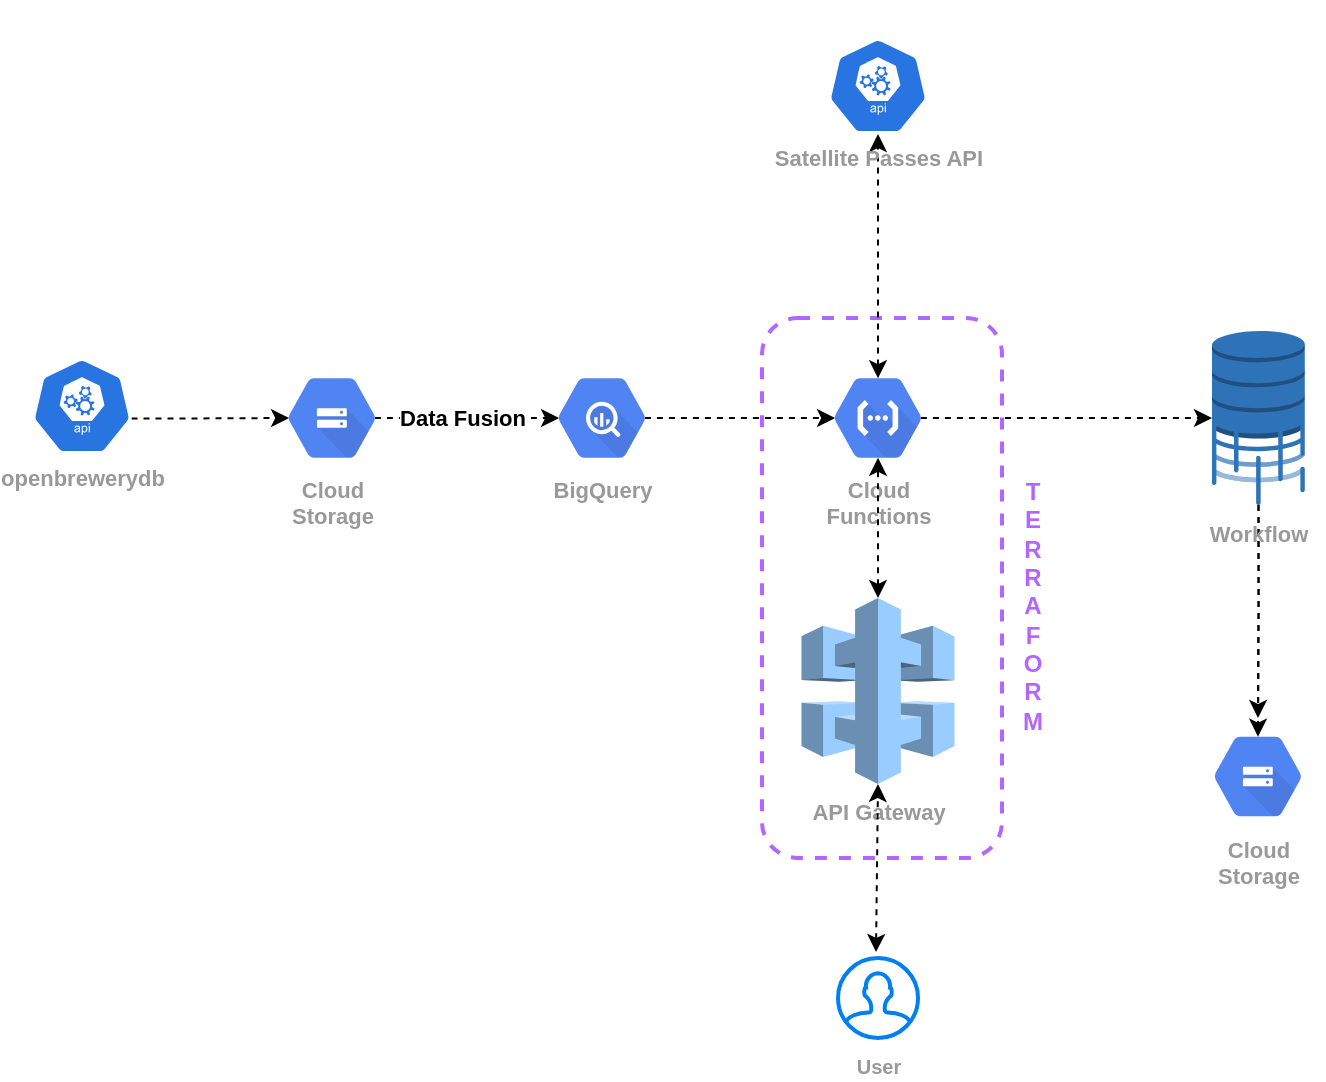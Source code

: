 <mxfile version="14.9.8" type="device"><diagram id="W_vaounntuOT5YM2tPMi" name="Page-1"><mxGraphModel dx="1422" dy="1862" grid="1" gridSize="10" guides="1" tooltips="1" connect="1" arrows="1" fold="1" page="1" pageScale="1" pageWidth="850" pageHeight="1100" math="0" shadow="0"><root><mxCell id="0"/><mxCell id="1" parent="0"/><mxCell id="XZ7YxCbAfXWVST3a3EzS-88" value="" style="rounded=1;whiteSpace=wrap;html=1;fillColor=none;dashed=1;strokeColor=#B266FF;strokeWidth=2;" vertex="1" parent="1"><mxGeometry x="505" y="-390" width="120" height="270" as="geometry"/></mxCell><mxCell id="XZ7YxCbAfXWVST3a3EzS-76" style="edgeStyle=orthogonalEdgeStyle;rounded=0;orthogonalLoop=1;jettySize=auto;html=1;exitX=0.825;exitY=0.5;exitDx=0;exitDy=0;exitPerimeter=0;entryX=0.175;entryY=0.5;entryDx=0;entryDy=0;entryPerimeter=0;dashed=1;" edge="1" parent="1" source="XZ7YxCbAfXWVST3a3EzS-72" target="XZ7YxCbAfXWVST3a3EzS-75"><mxGeometry relative="1" as="geometry"/></mxCell><mxCell id="XZ7YxCbAfXWVST3a3EzS-72" value="BigQuery" style="html=1;fillColor=#5184F3;strokeColor=none;verticalAlign=top;labelPosition=center;verticalLabelPosition=bottom;align=center;spacingTop=-6;fontSize=11;fontStyle=1;fontColor=#999999;shape=mxgraph.gcp2.hexIcon;prIcon=bigquery" vertex="1" parent="1"><mxGeometry x="392" y="-369.25" width="66" height="58.5" as="geometry"/></mxCell><mxCell id="XZ7YxCbAfXWVST3a3EzS-85" style="edgeStyle=orthogonalEdgeStyle;rounded=0;orthogonalLoop=1;jettySize=auto;html=1;exitX=0.825;exitY=0.5;exitDx=0;exitDy=0;exitPerimeter=0;entryX=0;entryY=0.5;entryDx=0;entryDy=0;entryPerimeter=0;dashed=1;" edge="1" parent="1" source="XZ7YxCbAfXWVST3a3EzS-75" target="XZ7YxCbAfXWVST3a3EzS-84"><mxGeometry relative="1" as="geometry"/></mxCell><mxCell id="XZ7YxCbAfXWVST3a3EzS-75" value="Cloud&#10;Functions" style="html=1;fillColor=#5184F3;strokeColor=none;verticalAlign=top;labelPosition=center;verticalLabelPosition=bottom;align=center;spacingTop=-6;fontSize=11;fontStyle=1;fontColor=#999999;shape=mxgraph.gcp2.hexIcon;prIcon=cloud_functions" vertex="1" parent="1"><mxGeometry x="530" y="-369.25" width="66" height="58.5" as="geometry"/></mxCell><mxCell id="XZ7YxCbAfXWVST3a3EzS-78" value="" style="endArrow=classic;startArrow=classic;html=1;dashed=1;entryX=0.5;entryY=1;entryDx=0;entryDy=0;entryPerimeter=0;exitX=0.5;exitY=0.16;exitDx=0;exitDy=0;exitPerimeter=0;" edge="1" parent="1" source="XZ7YxCbAfXWVST3a3EzS-75" target="XZ7YxCbAfXWVST3a3EzS-94"><mxGeometry width="50" height="50" relative="1" as="geometry"><mxPoint x="620" y="-70" as="sourcePoint"/><mxPoint x="563" y="-460" as="targetPoint"/></mxGeometry></mxCell><mxCell id="XZ7YxCbAfXWVST3a3EzS-79" value="&lt;b&gt;&lt;font color=&quot;#999999&quot; style=&quot;font-size: 11px&quot;&gt;API Gateway&lt;/font&gt;&lt;/b&gt;" style="outlineConnect=0;dashed=0;verticalLabelPosition=bottom;verticalAlign=top;align=center;html=1;shape=mxgraph.aws3.api_gateway;gradientColor=none;strokeColor=#000000;fillColor=#99CCFF;" vertex="1" parent="1"><mxGeometry x="524.75" y="-250" width="76.5" height="93" as="geometry"/></mxCell><mxCell id="XZ7YxCbAfXWVST3a3EzS-82" value="" style="endArrow=classic;startArrow=classic;html=1;dashed=1;entryX=0.5;entryY=1;entryDx=0;entryDy=0;entryPerimeter=0;exitX=0.475;exitY=-0.075;exitDx=0;exitDy=0;exitPerimeter=0;" edge="1" parent="1" source="XZ7YxCbAfXWVST3a3EzS-95" target="XZ7YxCbAfXWVST3a3EzS-79"><mxGeometry width="50" height="50" relative="1" as="geometry"><mxPoint x="563" y="-70" as="sourcePoint"/><mxPoint x="800" y="-80" as="targetPoint"/></mxGeometry></mxCell><mxCell id="XZ7YxCbAfXWVST3a3EzS-83" value="" style="endArrow=classic;startArrow=classic;html=1;dashed=1;entryX=0.5;entryY=0.84;entryDx=0;entryDy=0;entryPerimeter=0;exitX=0.5;exitY=0;exitDx=0;exitDy=0;exitPerimeter=0;" edge="1" parent="1" source="XZ7YxCbAfXWVST3a3EzS-79" target="XZ7YxCbAfXWVST3a3EzS-75"><mxGeometry width="50" height="50" relative="1" as="geometry"><mxPoint x="620" y="-70" as="sourcePoint"/><mxPoint x="670" y="-120" as="targetPoint"/></mxGeometry></mxCell><mxCell id="XZ7YxCbAfXWVST3a3EzS-87" style="edgeStyle=orthogonalEdgeStyle;rounded=0;orthogonalLoop=1;jettySize=auto;html=1;exitX=0.5;exitY=1;exitDx=0;exitDy=0;exitPerimeter=0;entryX=0.5;entryY=0.16;entryDx=0;entryDy=0;entryPerimeter=0;dashed=1;" edge="1" parent="1" source="XZ7YxCbAfXWVST3a3EzS-84" target="XZ7YxCbAfXWVST3a3EzS-86"><mxGeometry relative="1" as="geometry"/></mxCell><mxCell id="XZ7YxCbAfXWVST3a3EzS-98" value="" style="edgeStyle=orthogonalEdgeStyle;rounded=0;orthogonalLoop=1;jettySize=auto;html=1;dashed=1;fontSize=12;" edge="1" parent="1" source="XZ7YxCbAfXWVST3a3EzS-84" target="XZ7YxCbAfXWVST3a3EzS-86"><mxGeometry relative="1" as="geometry"/></mxCell><mxCell id="XZ7YxCbAfXWVST3a3EzS-84" value="&lt;b&gt;&lt;font color=&quot;#999999&quot; style=&quot;font-size: 11px&quot;&gt;Workflow&lt;/font&gt;&lt;/b&gt;" style="outlineConnect=0;dashed=0;verticalLabelPosition=bottom;verticalAlign=top;align=center;html=1;shape=mxgraph.aws3.database_migration_workflow_job;fillColor=#2E73B8;gradientColor=none;pointerEvents=1;strokeColor=#000000;" vertex="1" parent="1"><mxGeometry x="730" y="-383.5" width="46.5" height="87" as="geometry"/></mxCell><mxCell id="XZ7YxCbAfXWVST3a3EzS-86" value="Cloud&#10;Storage" style="html=1;fillColor=#5184F3;strokeColor=none;verticalAlign=top;labelPosition=center;verticalLabelPosition=bottom;align=center;spacingTop=-6;fontSize=11;fontStyle=1;fontColor=#999999;shape=mxgraph.gcp2.hexIcon;prIcon=cloud_storage" vertex="1" parent="1"><mxGeometry x="720" y="-190" width="66" height="58.5" as="geometry"/></mxCell><mxCell id="XZ7YxCbAfXWVST3a3EzS-89" value="&lt;font color=&quot;#b266ff&quot;&gt;&lt;b&gt;T&lt;br&gt;E&lt;br&gt;R&lt;br&gt;R&lt;br&gt;A&lt;br&gt;F&lt;br&gt;O&lt;br&gt;R&lt;br&gt;M&lt;br&gt;&lt;/b&gt;&lt;/font&gt;" style="text;html=1;resizable=0;autosize=1;align=center;verticalAlign=middle;points=[];fillColor=none;strokeColor=none;rounded=0;dashed=1;horizontal=1;" vertex="1" parent="1"><mxGeometry x="625" y="-310.75" width="30" height="130" as="geometry"/></mxCell><mxCell id="XZ7YxCbAfXWVST3a3EzS-91" style="edgeStyle=orthogonalEdgeStyle;rounded=0;orthogonalLoop=1;jettySize=auto;html=1;entryX=0.175;entryY=0.5;entryDx=0;entryDy=0;entryPerimeter=0;dashed=1;exitX=0.825;exitY=0.5;exitDx=0;exitDy=0;exitPerimeter=0;" edge="1" parent="1" source="XZ7YxCbAfXWVST3a3EzS-101" target="XZ7YxCbAfXWVST3a3EzS-72"><mxGeometry relative="1" as="geometry"><mxPoint x="370" y="-390" as="sourcePoint"/></mxGeometry></mxCell><mxCell id="XZ7YxCbAfXWVST3a3EzS-93" value="Data Fusion" style="edgeLabel;html=1;align=center;verticalAlign=middle;resizable=0;points=[];fontStyle=1;fontSize=11;" vertex="1" connectable="0" parent="XZ7YxCbAfXWVST3a3EzS-91"><mxGeometry x="0.303" relative="1" as="geometry"><mxPoint x="-17" as="offset"/></mxGeometry></mxCell><mxCell id="XZ7YxCbAfXWVST3a3EzS-103" style="edgeStyle=orthogonalEdgeStyle;rounded=0;orthogonalLoop=1;jettySize=auto;html=1;exitX=0.995;exitY=0.63;exitDx=0;exitDy=0;exitPerimeter=0;entryX=0.175;entryY=0.5;entryDx=0;entryDy=0;entryPerimeter=0;dashed=1;fontSize=11;" edge="1" parent="1" source="XZ7YxCbAfXWVST3a3EzS-90" target="XZ7YxCbAfXWVST3a3EzS-101"><mxGeometry relative="1" as="geometry"/></mxCell><mxCell id="XZ7YxCbAfXWVST3a3EzS-90" value="&lt;font color=&quot;#999999&quot; style=&quot;font-size: 11px&quot;&gt;&lt;br&gt;&lt;br&gt;&lt;br&gt;&lt;br&gt;&lt;br&gt;&lt;b&gt;openbrewerydb&lt;/b&gt;&lt;/font&gt;" style="html=1;dashed=0;whitespace=wrap;fillColor=#2875E2;strokeColor=#ffffff;points=[[0.005,0.63,0],[0.1,0.2,0],[0.9,0.2,0],[0.5,0,0],[0.995,0.63,0],[0.72,0.99,0],[0.5,1,0],[0.28,0.99,0]];shape=mxgraph.kubernetes.icon;prIcon=api;verticalAlign=middle;" vertex="1" parent="1"><mxGeometry x="140" y="-370" width="50" height="48" as="geometry"/></mxCell><mxCell id="XZ7YxCbAfXWVST3a3EzS-94" value="&lt;font style=&quot;font-size: 11px&quot;&gt;&lt;br&gt;&lt;br&gt;&lt;br&gt;&lt;br&gt;&lt;br&gt;&lt;b&gt;&lt;font color=&quot;#999999&quot; style=&quot;font-size: 11px&quot;&gt;Satellite Passes API&lt;/font&gt;&lt;/b&gt;&lt;/font&gt;" style="html=1;dashed=0;whitespace=wrap;fillColor=#2875E2;strokeColor=#ffffff;points=[[0.005,0.63,0],[0.1,0.2,0],[0.9,0.2,0],[0.5,0,0],[0.995,0.63,0],[0.72,0.99,0],[0.5,1,0],[0.28,0.99,0]];shape=mxgraph.kubernetes.icon;prIcon=api;verticalAlign=middle;" vertex="1" parent="1"><mxGeometry x="538" y="-530" width="50" height="48" as="geometry"/></mxCell><mxCell id="XZ7YxCbAfXWVST3a3EzS-95" value="&lt;font size=&quot;1&quot; color=&quot;#999999&quot;&gt;&lt;b&gt;User&lt;/b&gt;&lt;/font&gt;" style="html=1;verticalLabelPosition=bottom;align=center;labelBackgroundColor=#ffffff;verticalAlign=top;strokeWidth=2;strokeColor=#0080F0;shadow=0;dashed=0;shape=mxgraph.ios7.icons.user;fillColor=none;" vertex="1" parent="1"><mxGeometry x="543" y="-70" width="40" height="40" as="geometry"/></mxCell><mxCell id="XZ7YxCbAfXWVST3a3EzS-101" value="Cloud&#10;Storage" style="html=1;fillColor=#5184F3;strokeColor=none;verticalAlign=top;labelPosition=center;verticalLabelPosition=bottom;align=center;spacingTop=-6;fontSize=11;fontStyle=1;fontColor=#999999;shape=mxgraph.gcp2.hexIcon;prIcon=cloud_storage" vertex="1" parent="1"><mxGeometry x="257" y="-369.25" width="66" height="58.5" as="geometry"/></mxCell></root></mxGraphModel></diagram></mxfile>